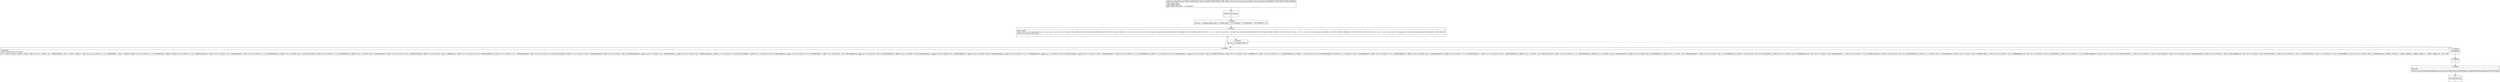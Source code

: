 digraph "CFG formain.MD5.calcMD5(Ljava\/lang\/String;)Ljava\/lang\/String;" {
Node_0 [shape=record,label="{0\:\ ?|MTH_ENTER_BLOCK\l|l}"];
Node_1 [shape=record,label="{1\:\ 0x0000|lint[] r21 = str2blks_MD5(r23)lr4 = 1732584193lr5 = \-271733879lr6 = \-1732584194lr7 = 271733878lr16 = 0l}"];
Node_2 [shape=record,label="{2\:\ 0x0012|LOOP_START\lPHI: r4 r5 r6 r7 r16l  0x0012: PHI (r4v1 'a' int) = (r4v0 'a' int), (r4v23 'a' int) binds: [B:1:0x0000, B:4:0x0051] A[DONT_GENERATE, DONT_INLINE]l  0x0012: PHI (r5v1 'b' int) = (r5v0 'b' int), (r5v18 'b' int) binds: [B:1:0x0000, B:4:0x0051] A[DONT_GENERATE, DONT_INLINE]l  0x0012: PHI (r6v1 'c' int) = (r6v0 'c' int), (r6v18 'c' int) binds: [B:1:0x0000, B:4:0x0051] A[DONT_GENERATE, DONT_INLINE]l  0x0012: PHI (r7v1 'd' int) = (r7v0 'd' int), (r7v18 'd' int) binds: [B:1:0x0000, B:4:0x0051] A[DONT_GENERATE, DONT_INLINE]l  0x0012: PHI (r16v1 'i' int) = (r16v0 'i' int), (r16v2 'i' int) binds: [B:1:0x0000, B:4:0x0051] A[DONT_GENERATE, DONT_INLINE]\lLOOP:0: B:2:0x0012\-\>B:4:0x0051\l|l}"];
Node_3 [shape=record,label="{3\:\ 0x0019|lif (r16 \< r21.length) goto L7l}"];
Node_4 [shape=record,label="{4\:\ 0x0051|LOOP_END\lLOOP:0: B:2:0x0012\-\>B:4:0x0051\l|lr17 = r4lr18 = r5lr19 = r6lr20 = r7lint r4 = ff(r4, r5, r6, r7, r21[r16 + 0], 7, \-680876936)lr9 = r7lr11 = r5lr12 = r6lint r7 = ff(r9, r4, r11, r12, r21[r16 + 1], 12, \-389564586)lr9 = r6lr12 = r5lint r6 = ff(r9, r7, r4, r12, r21[r16 + 2], 17, 606105819)lr9 = r5lint r5 = ff(r9, r6, r7, r4, r21[r16 + 3], 22, \-1044525330)lint r4 = ff(r4, r5, r6, r7, r21[r16 + 4], 7, \-176418897)lint r7 = ff(r7, r4, r5, r6, r21[r16 + 5], 12, 1200080426)lint r6 = ff(r6, r7, r4, r5, r21[r16 + 6], 17, \-1473231341)lint r5 = ff(r5, r6, r7, r4, r21[r16 + 7], 22, \-45705983)lint r4 = ff(r4, r5, r6, r7, r21[r16 + 8], 7, 1770035416)lint r7 = ff(r7, r4, r5, r6, r21[r16 + 9], 12, \-1958414417)lint r6 = ff(r6, r7, r4, r5, r21[r16 + 10], 17, \-42063)lint r5 = ff(r5, r6, r7, r4, r21[r16 + 11], 22, \-1990404162)lint r4 = ff(r4, r5, r6, r7, r21[r16 + 12], 7, 1804603682)lint r7 = ff(r7, r4, r5, r6, r21[r16 + 13], 12, \-40341101)lint r6 = ff(r6, r7, r4, r5, r21[r16 + 14], 17, \-1502002290)lint r5 = ff(r5, r6, r7, r4, r21[r16 + 15], 22, 1236535329)lint r4 = gg(r4, r5, r6, r7, r21[r16 + 1], 5, \-165796510)lint r7 = gg(r7, r4, r5, r6, r21[r16 + 6], 9, \-1069501632)lint r6 = gg(r6, r7, r4, r5, r21[r16 + 11], 14, 643717713)lint r5 = gg(r5, r6, r7, r4, r21[r16 + 0], 20, \-373897302)lint r4 = gg(r4, r5, r6, r7, r21[r16 + 5], 5, \-701558691)lint r7 = gg(r7, r4, r5, r6, r21[r16 + 10], 9, 38016083)lint r6 = gg(r6, r7, r4, r5, r21[r16 + 15], 14, \-660478335)lint r5 = gg(r5, r6, r7, r4, r21[r16 + 4], 20, \-405537848)lint r4 = gg(r4, r5, r6, r7, r21[r16 + 9], 5, 568446438)lint r7 = gg(r7, r4, r5, r6, r21[r16 + 14], 9, \-1019803690)lint r6 = gg(r6, r7, r4, r5, r21[r16 + 3], 14, \-187363961)lint r5 = gg(r5, r6, r7, r4, r21[r16 + 8], 20, 1163531501)lint r4 = gg(r4, r5, r6, r7, r21[r16 + 13], 5, \-1444681467)lint r7 = gg(r7, r4, r5, r6, r21[r16 + 2], 9, \-51403784)lint r6 = gg(r6, r7, r4, r5, r21[r16 + 7], 14, 1735328473)lint r5 = gg(r5, r6, r7, r4, r21[r16 + 12], 20, \-1926607734)lint r4 = hh(r4, r5, r6, r7, r21[r16 + 5], 4, \-378558)lint r7 = hh(r7, r4, r5, r6, r21[r16 + 8], 11, \-2022574463)lint r6 = hh(r6, r7, r4, r5, r21[r16 + 11], 16, 1839030562)lint r5 = hh(r5, r6, r7, r4, r21[r16 + 14], 23, \-35309556)lint r4 = hh(r4, r5, r6, r7, r21[r16 + 1], 4, \-1530992060)lint r7 = hh(r7, r4, r5, r6, r21[r16 + 4], 11, 1272893353)lint r6 = hh(r6, r7, r4, r5, r21[r16 + 7], 16, \-155497632)lint r5 = hh(r5, r6, r7, r4, r21[r16 + 10], 23, \-1094730640)lint r4 = hh(r4, r5, r6, r7, r21[r16 + 13], 4, 681279174)lint r7 = hh(r7, r4, r5, r6, r21[r16 + 0], 11, \-358537222)lint r6 = hh(r6, r7, r4, r5, r21[r16 + 3], 16, \-722521979)lint r5 = hh(r5, r6, r7, r4, r21[r16 + 6], 23, 76029189)lint r4 = hh(r4, r5, r6, r7, r21[r16 + 9], 4, \-640364487)lint r7 = hh(r7, r4, r5, r6, r21[r16 + 12], 11, \-421815835)lint r6 = hh(r6, r7, r4, r5, r21[r16 + 15], 16, 530742520)lint r5 = hh(r5, r6, r7, r4, r21[r16 + 2], 23, \-995338651)lint r4 = ii(r4, r5, r6, r7, r21[r16 + 0], 6, \-198630844)lint r7 = ii(r7, r4, r5, r6, r21[r16 + 7], 10, 1126891415)lint r6 = ii(r6, r7, r4, r5, r21[r16 + 14], 15, \-1416354905)lint r5 = ii(r5, r6, r7, r4, r21[r16 + 5], 21, \-57434055)lint r4 = ii(r4, r5, r6, r7, r21[r16 + 12], 6, 1700485571)lint r7 = ii(r7, r4, r5, r6, r21[r16 + 3], 10, \-1894986606)lint r6 = ii(r6, r7, r4, r5, r21[r16 + 10], 15, \-1051523)lint r5 = ii(r5, r6, r7, r4, r21[r16 + 1], 21, \-2054922799)lint r4 = ii(r4, r5, r6, r7, r21[r16 + 8], 6, 1873313359)lint r7 = ii(r7, r4, r5, r6, r21[r16 + 15], 10, \-30611744)lint r6 = ii(r6, r7, r4, r5, r21[r16 + 6], 15, \-1560198380)lint r5 = ii(r5, r6, r7, r4, r21[r16 + 13], 21, 1309151649)lint r4 = ii(r4, r5, r6, r7, r21[r16 + 4], 6, \-145523070)lint r7 = ii(r7, r4, r5, r6, r21[r16 + 11], 10, \-1120210379)lint r6 = ii(r6, r7, r4, r5, r21[r16 + 2], 15, 718787259)lint r5 = ii(r5, r6, r7, r4, r21[r16 + 9], 21, \-343485551)lint r4 = add(r4, r17)lint r5 = add(r5, r18)lint r6 = add(r6, r19)lint r7 = add(r7, r20)lint r16 = r16 + 16l}"];
Node_5 [shape=record,label="{5\:\ 0x001b|SYNTHETIC\l|l}"];
Node_6 [shape=record,label="{6\:\ 0x001b|l}"];
Node_7 [shape=record,label="{7\:\ 0x0050|RETURN\l|lreturn new java.lang.StringBuilder(java.lang.String.valueOf(rhex(r4))).append(rhex(r5)).append(rhex(r6)).append(rhex(r7)).toString()l}"];
Node_8 [shape=record,label="{8\:\ ?|MTH_EXIT_BLOCK\l|l}"];
MethodNode[shape=record,label="{public java.lang.String main.MD5.calcMD5((r22v0 'this' main.MD5 A[IMMUTABLE_TYPE, THIS]), (r23v0 'str' java.lang.String A[D('str' java.lang.String), IMMUTABLE_TYPE, METHOD_ARGUMENT]))  | USE_LINES_HINTS\lTYPE_VARS: EMPTY\lBACK_EDGE: B:4:0x0051 \-\> B:2:0x0012\l}"];
MethodNode -> Node_0;
Node_0 -> Node_1;
Node_1 -> Node_2;
Node_2 -> Node_3;
Node_3 -> Node_4;
Node_3 -> Node_5[style=dashed];
Node_4 -> Node_2;
Node_5 -> Node_6;
Node_6 -> Node_7;
Node_7 -> Node_8;
}

